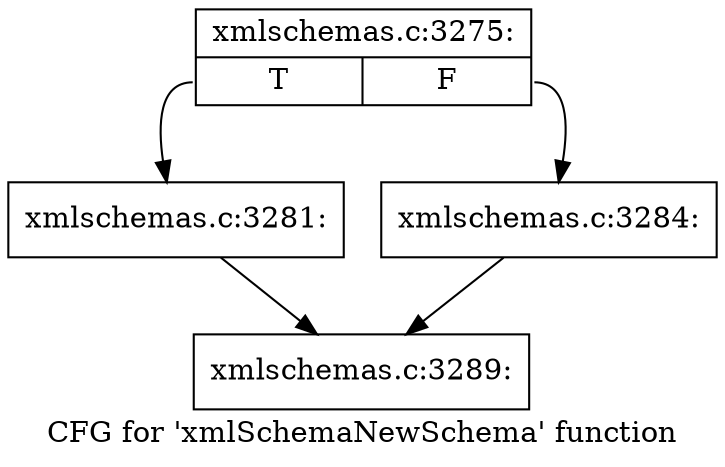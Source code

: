 digraph "CFG for 'xmlSchemaNewSchema' function" {
	label="CFG for 'xmlSchemaNewSchema' function";

	Node0x55d025e890d0 [shape=record,label="{xmlschemas.c:3275:|{<s0>T|<s1>F}}"];
	Node0x55d025e890d0:s0 -> Node0x55d025e8be50;
	Node0x55d025e890d0:s1 -> Node0x55d025e8bea0;
	Node0x55d025e8be50 [shape=record,label="{xmlschemas.c:3281:}"];
	Node0x55d025e8be50 -> Node0x55d025e89120;
	Node0x55d025e8bea0 [shape=record,label="{xmlschemas.c:3284:}"];
	Node0x55d025e8bea0 -> Node0x55d025e89120;
	Node0x55d025e89120 [shape=record,label="{xmlschemas.c:3289:}"];
}
